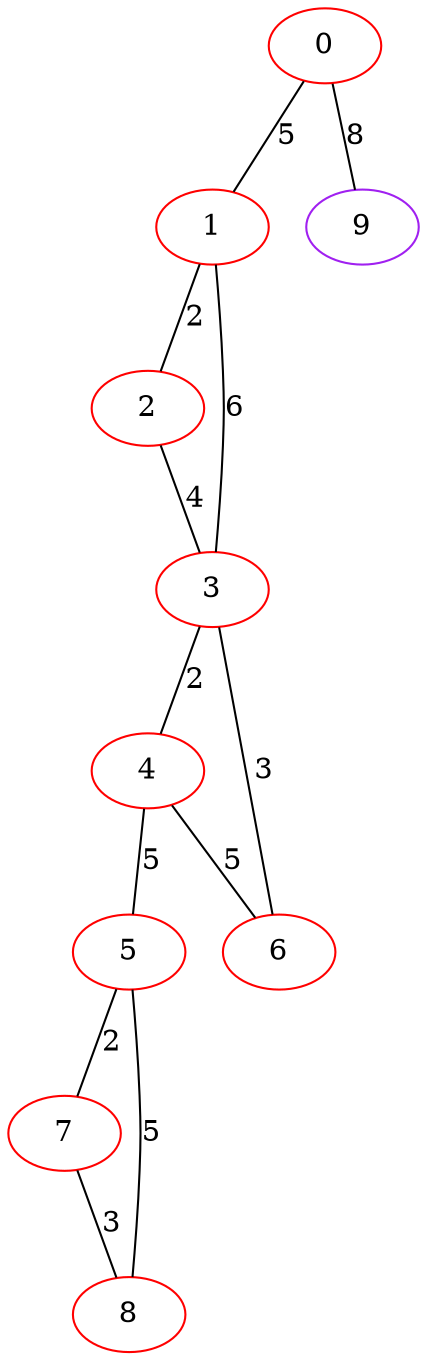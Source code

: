 graph "" {
0 [color=red, weight=1];
1 [color=red, weight=1];
2 [color=red, weight=1];
3 [color=red, weight=1];
4 [color=red, weight=1];
5 [color=red, weight=1];
6 [color=red, weight=1];
7 [color=red, weight=1];
8 [color=red, weight=1];
9 [color=purple, weight=4];
0 -- 1  [key=0, label=5];
0 -- 9  [key=0, label=8];
1 -- 2  [key=0, label=2];
1 -- 3  [key=0, label=6];
2 -- 3  [key=0, label=4];
3 -- 4  [key=0, label=2];
3 -- 6  [key=0, label=3];
4 -- 5  [key=0, label=5];
4 -- 6  [key=0, label=5];
5 -- 8  [key=0, label=5];
5 -- 7  [key=0, label=2];
7 -- 8  [key=0, label=3];
}
